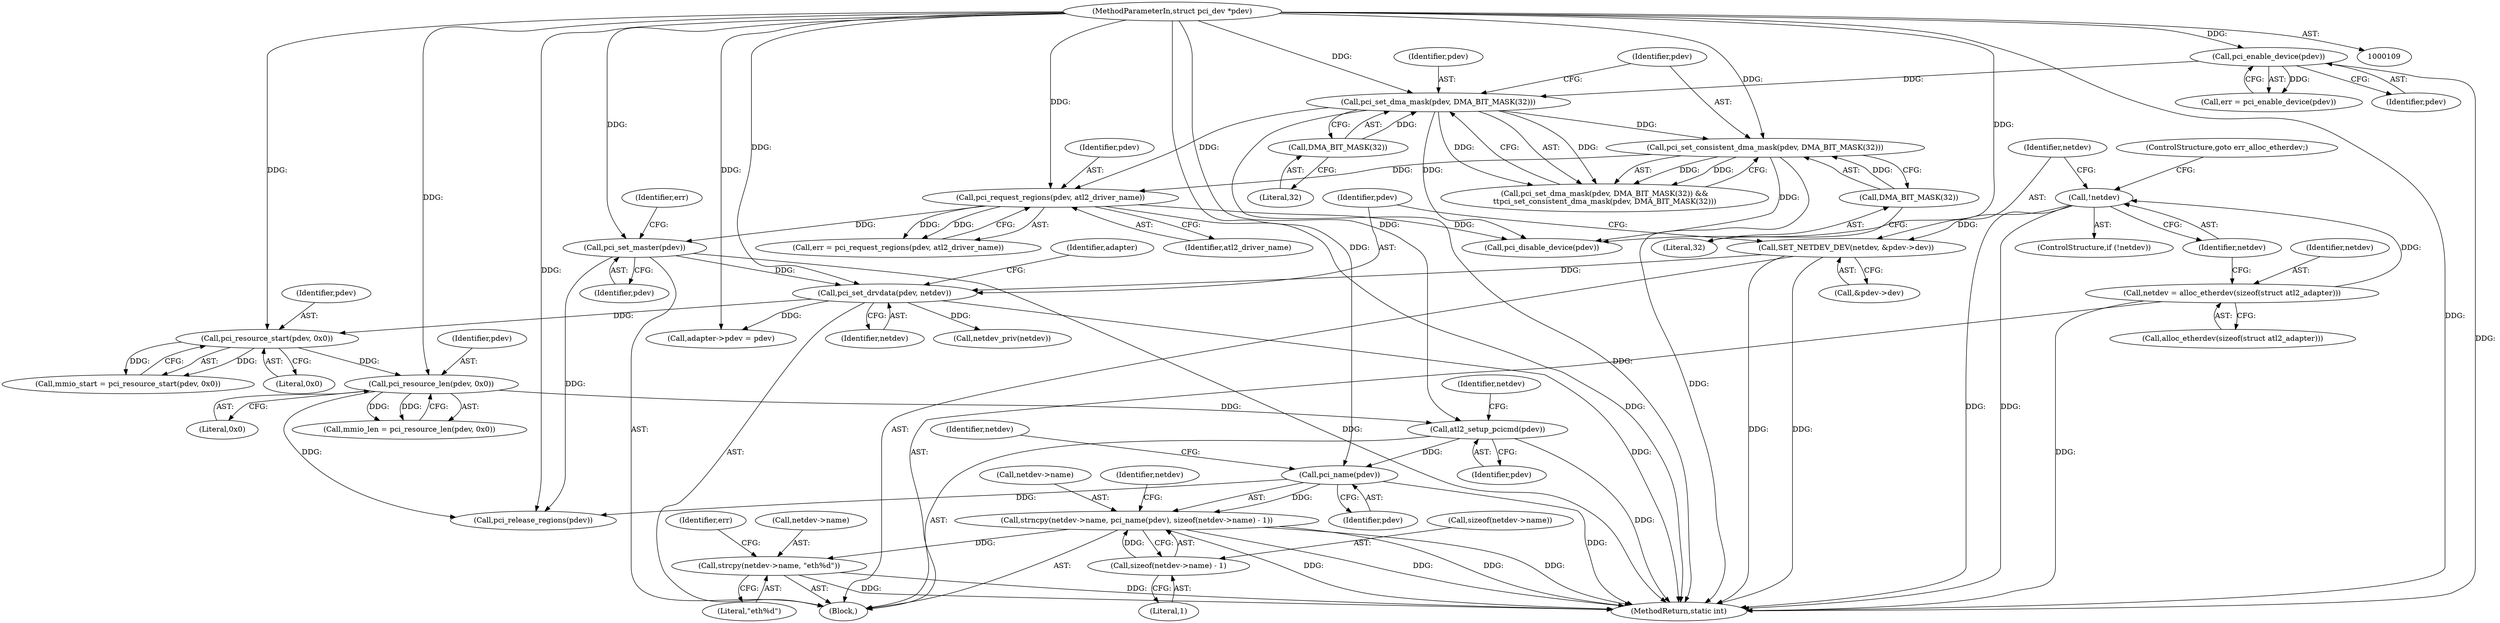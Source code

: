 digraph "0_linux_f43bfaeddc79effbf3d0fcb53ca477cca66f3db8@API" {
"1000257" [label="(Call,strncpy(netdev->name, pci_name(pdev), sizeof(netdev->name) - 1))"];
"1000261" [label="(Call,pci_name(pdev))"];
"1000236" [label="(Call,atl2_setup_pcicmd(pdev))"];
"1000202" [label="(Call,pci_resource_len(pdev, 0x0))"];
"1000197" [label="(Call,pci_resource_start(pdev, 0x0))"];
"1000110" [label="(MethodParameterIn,struct pci_dev *pdev)"];
"1000171" [label="(Call,pci_set_drvdata(pdev, netdev))"];
"1000150" [label="(Call,pci_set_master(pdev))"];
"1000144" [label="(Call,pci_request_regions(pdev, atl2_driver_name))"];
"1000132" [label="(Call,pci_set_dma_mask(pdev, DMA_BIT_MASK(32)))"];
"1000124" [label="(Call,pci_enable_device(pdev))"];
"1000134" [label="(Call,DMA_BIT_MASK(32))"];
"1000136" [label="(Call,pci_set_consistent_dma_mask(pdev, DMA_BIT_MASK(32)))"];
"1000138" [label="(Call,DMA_BIT_MASK(32))"];
"1000165" [label="(Call,SET_NETDEV_DEV(netdev, &pdev->dev))"];
"1000162" [label="(Call,!netdev)"];
"1000156" [label="(Call,netdev = alloc_etherdev(sizeof(struct atl2_adapter)))"];
"1000263" [label="(Call,sizeof(netdev->name) - 1)"];
"1000394" [label="(Call,strcpy(netdev->name, \"eth%d\"))"];
"1000271" [label="(Identifier,netdev)"];
"1000165" [label="(Call,SET_NETDEV_DEV(netdev, &pdev->dev))"];
"1000197" [label="(Call,pci_resource_start(pdev, 0x0))"];
"1000146" [label="(Identifier,atl2_driver_name)"];
"1000428" [label="(Call,pci_release_regions(pdev))"];
"1000112" [label="(Block,)"];
"1000164" [label="(ControlStructure,goto err_alloc_etherdev;)"];
"1000122" [label="(Call,err = pci_enable_device(pdev))"];
"1000394" [label="(Call,strcpy(netdev->name, \"eth%d\"))"];
"1000176" [label="(Call,netdev_priv(netdev))"];
"1000139" [label="(Literal,32)"];
"1000183" [label="(Call,adapter->pdev = pdev)"];
"1000237" [label="(Identifier,pdev)"];
"1000436" [label="(MethodReturn,static int)"];
"1000195" [label="(Call,mmio_start = pci_resource_start(pdev, 0x0))"];
"1000395" [label="(Call,netdev->name)"];
"1000200" [label="(Call,mmio_len = pci_resource_len(pdev, 0x0))"];
"1000263" [label="(Call,sizeof(netdev->name) - 1)"];
"1000166" [label="(Identifier,netdev)"];
"1000144" [label="(Call,pci_request_regions(pdev, atl2_driver_name))"];
"1000432" [label="(Call,pci_disable_device(pdev))"];
"1000266" [label="(Identifier,netdev)"];
"1000125" [label="(Identifier,pdev)"];
"1000173" [label="(Identifier,netdev)"];
"1000163" [label="(Identifier,netdev)"];
"1000398" [label="(Literal,\"eth%d\")"];
"1000158" [label="(Call,alloc_etherdev(sizeof(struct atl2_adapter)))"];
"1000262" [label="(Identifier,pdev)"];
"1000198" [label="(Identifier,pdev)"];
"1000133" [label="(Identifier,pdev)"];
"1000203" [label="(Identifier,pdev)"];
"1000151" [label="(Identifier,pdev)"];
"1000110" [label="(MethodParameterIn,struct pci_dev *pdev)"];
"1000400" [label="(Identifier,err)"];
"1000171" [label="(Call,pci_set_drvdata(pdev, netdev))"];
"1000136" [label="(Call,pci_set_consistent_dma_mask(pdev, DMA_BIT_MASK(32)))"];
"1000150" [label="(Call,pci_set_master(pdev))"];
"1000131" [label="(Call,pci_set_dma_mask(pdev, DMA_BIT_MASK(32)) &&\n\t\tpci_set_consistent_dma_mask(pdev, DMA_BIT_MASK(32)))"];
"1000264" [label="(Call,sizeof(netdev->name))"];
"1000199" [label="(Literal,0x0)"];
"1000236" [label="(Call,atl2_setup_pcicmd(pdev))"];
"1000261" [label="(Call,pci_name(pdev))"];
"1000138" [label="(Call,DMA_BIT_MASK(32))"];
"1000137" [label="(Identifier,pdev)"];
"1000240" [label="(Identifier,netdev)"];
"1000167" [label="(Call,&pdev->dev)"];
"1000202" [label="(Call,pci_resource_len(pdev, 0x0))"];
"1000153" [label="(Identifier,err)"];
"1000162" [label="(Call,!netdev)"];
"1000142" [label="(Call,err = pci_request_regions(pdev, atl2_driver_name))"];
"1000204" [label="(Literal,0x0)"];
"1000135" [label="(Literal,32)"];
"1000134" [label="(Call,DMA_BIT_MASK(32))"];
"1000161" [label="(ControlStructure,if (!netdev))"];
"1000156" [label="(Call,netdev = alloc_etherdev(sizeof(struct atl2_adapter)))"];
"1000157" [label="(Identifier,netdev)"];
"1000132" [label="(Call,pci_set_dma_mask(pdev, DMA_BIT_MASK(32)))"];
"1000175" [label="(Identifier,adapter)"];
"1000124" [label="(Call,pci_enable_device(pdev))"];
"1000257" [label="(Call,strncpy(netdev->name, pci_name(pdev), sizeof(netdev->name) - 1))"];
"1000258" [label="(Call,netdev->name)"];
"1000172" [label="(Identifier,pdev)"];
"1000268" [label="(Literal,1)"];
"1000145" [label="(Identifier,pdev)"];
"1000257" -> "1000112"  [label="AST: "];
"1000257" -> "1000263"  [label="CFG: "];
"1000258" -> "1000257"  [label="AST: "];
"1000261" -> "1000257"  [label="AST: "];
"1000263" -> "1000257"  [label="AST: "];
"1000271" -> "1000257"  [label="CFG: "];
"1000257" -> "1000436"  [label="DDG: "];
"1000257" -> "1000436"  [label="DDG: "];
"1000257" -> "1000436"  [label="DDG: "];
"1000257" -> "1000436"  [label="DDG: "];
"1000261" -> "1000257"  [label="DDG: "];
"1000263" -> "1000257"  [label="DDG: "];
"1000257" -> "1000394"  [label="DDG: "];
"1000261" -> "1000262"  [label="CFG: "];
"1000262" -> "1000261"  [label="AST: "];
"1000266" -> "1000261"  [label="CFG: "];
"1000261" -> "1000436"  [label="DDG: "];
"1000236" -> "1000261"  [label="DDG: "];
"1000110" -> "1000261"  [label="DDG: "];
"1000261" -> "1000428"  [label="DDG: "];
"1000236" -> "1000112"  [label="AST: "];
"1000236" -> "1000237"  [label="CFG: "];
"1000237" -> "1000236"  [label="AST: "];
"1000240" -> "1000236"  [label="CFG: "];
"1000236" -> "1000436"  [label="DDG: "];
"1000202" -> "1000236"  [label="DDG: "];
"1000110" -> "1000236"  [label="DDG: "];
"1000202" -> "1000200"  [label="AST: "];
"1000202" -> "1000204"  [label="CFG: "];
"1000203" -> "1000202"  [label="AST: "];
"1000204" -> "1000202"  [label="AST: "];
"1000200" -> "1000202"  [label="CFG: "];
"1000202" -> "1000200"  [label="DDG: "];
"1000202" -> "1000200"  [label="DDG: "];
"1000197" -> "1000202"  [label="DDG: "];
"1000110" -> "1000202"  [label="DDG: "];
"1000202" -> "1000428"  [label="DDG: "];
"1000197" -> "1000195"  [label="AST: "];
"1000197" -> "1000199"  [label="CFG: "];
"1000198" -> "1000197"  [label="AST: "];
"1000199" -> "1000197"  [label="AST: "];
"1000195" -> "1000197"  [label="CFG: "];
"1000197" -> "1000195"  [label="DDG: "];
"1000197" -> "1000195"  [label="DDG: "];
"1000110" -> "1000197"  [label="DDG: "];
"1000171" -> "1000197"  [label="DDG: "];
"1000110" -> "1000109"  [label="AST: "];
"1000110" -> "1000436"  [label="DDG: "];
"1000110" -> "1000124"  [label="DDG: "];
"1000110" -> "1000132"  [label="DDG: "];
"1000110" -> "1000136"  [label="DDG: "];
"1000110" -> "1000144"  [label="DDG: "];
"1000110" -> "1000150"  [label="DDG: "];
"1000110" -> "1000171"  [label="DDG: "];
"1000110" -> "1000183"  [label="DDG: "];
"1000110" -> "1000428"  [label="DDG: "];
"1000110" -> "1000432"  [label="DDG: "];
"1000171" -> "1000112"  [label="AST: "];
"1000171" -> "1000173"  [label="CFG: "];
"1000172" -> "1000171"  [label="AST: "];
"1000173" -> "1000171"  [label="AST: "];
"1000175" -> "1000171"  [label="CFG: "];
"1000171" -> "1000436"  [label="DDG: "];
"1000150" -> "1000171"  [label="DDG: "];
"1000165" -> "1000171"  [label="DDG: "];
"1000171" -> "1000176"  [label="DDG: "];
"1000171" -> "1000183"  [label="DDG: "];
"1000150" -> "1000112"  [label="AST: "];
"1000150" -> "1000151"  [label="CFG: "];
"1000151" -> "1000150"  [label="AST: "];
"1000153" -> "1000150"  [label="CFG: "];
"1000150" -> "1000436"  [label="DDG: "];
"1000144" -> "1000150"  [label="DDG: "];
"1000150" -> "1000428"  [label="DDG: "];
"1000144" -> "1000142"  [label="AST: "];
"1000144" -> "1000146"  [label="CFG: "];
"1000145" -> "1000144"  [label="AST: "];
"1000146" -> "1000144"  [label="AST: "];
"1000142" -> "1000144"  [label="CFG: "];
"1000144" -> "1000436"  [label="DDG: "];
"1000144" -> "1000142"  [label="DDG: "];
"1000144" -> "1000142"  [label="DDG: "];
"1000132" -> "1000144"  [label="DDG: "];
"1000136" -> "1000144"  [label="DDG: "];
"1000144" -> "1000432"  [label="DDG: "];
"1000132" -> "1000131"  [label="AST: "];
"1000132" -> "1000134"  [label="CFG: "];
"1000133" -> "1000132"  [label="AST: "];
"1000134" -> "1000132"  [label="AST: "];
"1000137" -> "1000132"  [label="CFG: "];
"1000131" -> "1000132"  [label="CFG: "];
"1000132" -> "1000436"  [label="DDG: "];
"1000132" -> "1000131"  [label="DDG: "];
"1000132" -> "1000131"  [label="DDG: "];
"1000124" -> "1000132"  [label="DDG: "];
"1000134" -> "1000132"  [label="DDG: "];
"1000132" -> "1000136"  [label="DDG: "];
"1000132" -> "1000432"  [label="DDG: "];
"1000124" -> "1000122"  [label="AST: "];
"1000124" -> "1000125"  [label="CFG: "];
"1000125" -> "1000124"  [label="AST: "];
"1000122" -> "1000124"  [label="CFG: "];
"1000124" -> "1000436"  [label="DDG: "];
"1000124" -> "1000122"  [label="DDG: "];
"1000134" -> "1000135"  [label="CFG: "];
"1000135" -> "1000134"  [label="AST: "];
"1000136" -> "1000131"  [label="AST: "];
"1000136" -> "1000138"  [label="CFG: "];
"1000137" -> "1000136"  [label="AST: "];
"1000138" -> "1000136"  [label="AST: "];
"1000131" -> "1000136"  [label="CFG: "];
"1000136" -> "1000436"  [label="DDG: "];
"1000136" -> "1000131"  [label="DDG: "];
"1000136" -> "1000131"  [label="DDG: "];
"1000138" -> "1000136"  [label="DDG: "];
"1000136" -> "1000432"  [label="DDG: "];
"1000138" -> "1000139"  [label="CFG: "];
"1000139" -> "1000138"  [label="AST: "];
"1000165" -> "1000112"  [label="AST: "];
"1000165" -> "1000167"  [label="CFG: "];
"1000166" -> "1000165"  [label="AST: "];
"1000167" -> "1000165"  [label="AST: "];
"1000172" -> "1000165"  [label="CFG: "];
"1000165" -> "1000436"  [label="DDG: "];
"1000165" -> "1000436"  [label="DDG: "];
"1000162" -> "1000165"  [label="DDG: "];
"1000162" -> "1000161"  [label="AST: "];
"1000162" -> "1000163"  [label="CFG: "];
"1000163" -> "1000162"  [label="AST: "];
"1000164" -> "1000162"  [label="CFG: "];
"1000166" -> "1000162"  [label="CFG: "];
"1000162" -> "1000436"  [label="DDG: "];
"1000162" -> "1000436"  [label="DDG: "];
"1000156" -> "1000162"  [label="DDG: "];
"1000156" -> "1000112"  [label="AST: "];
"1000156" -> "1000158"  [label="CFG: "];
"1000157" -> "1000156"  [label="AST: "];
"1000158" -> "1000156"  [label="AST: "];
"1000163" -> "1000156"  [label="CFG: "];
"1000156" -> "1000436"  [label="DDG: "];
"1000263" -> "1000268"  [label="CFG: "];
"1000264" -> "1000263"  [label="AST: "];
"1000268" -> "1000263"  [label="AST: "];
"1000394" -> "1000112"  [label="AST: "];
"1000394" -> "1000398"  [label="CFG: "];
"1000395" -> "1000394"  [label="AST: "];
"1000398" -> "1000394"  [label="AST: "];
"1000400" -> "1000394"  [label="CFG: "];
"1000394" -> "1000436"  [label="DDG: "];
"1000394" -> "1000436"  [label="DDG: "];
}
